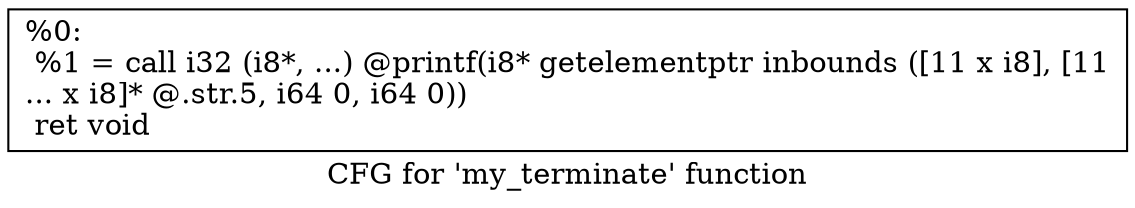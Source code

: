 digraph "CFG for 'my_terminate' function" {
	label="CFG for 'my_terminate' function";

	Node0x138f970 [shape=record,label="{%0:\l  %1 = call i32 (i8*, ...) @printf(i8* getelementptr inbounds ([11 x i8], [11\l... x i8]* @.str.5, i64 0, i64 0))\l  ret void\l}"];
}
